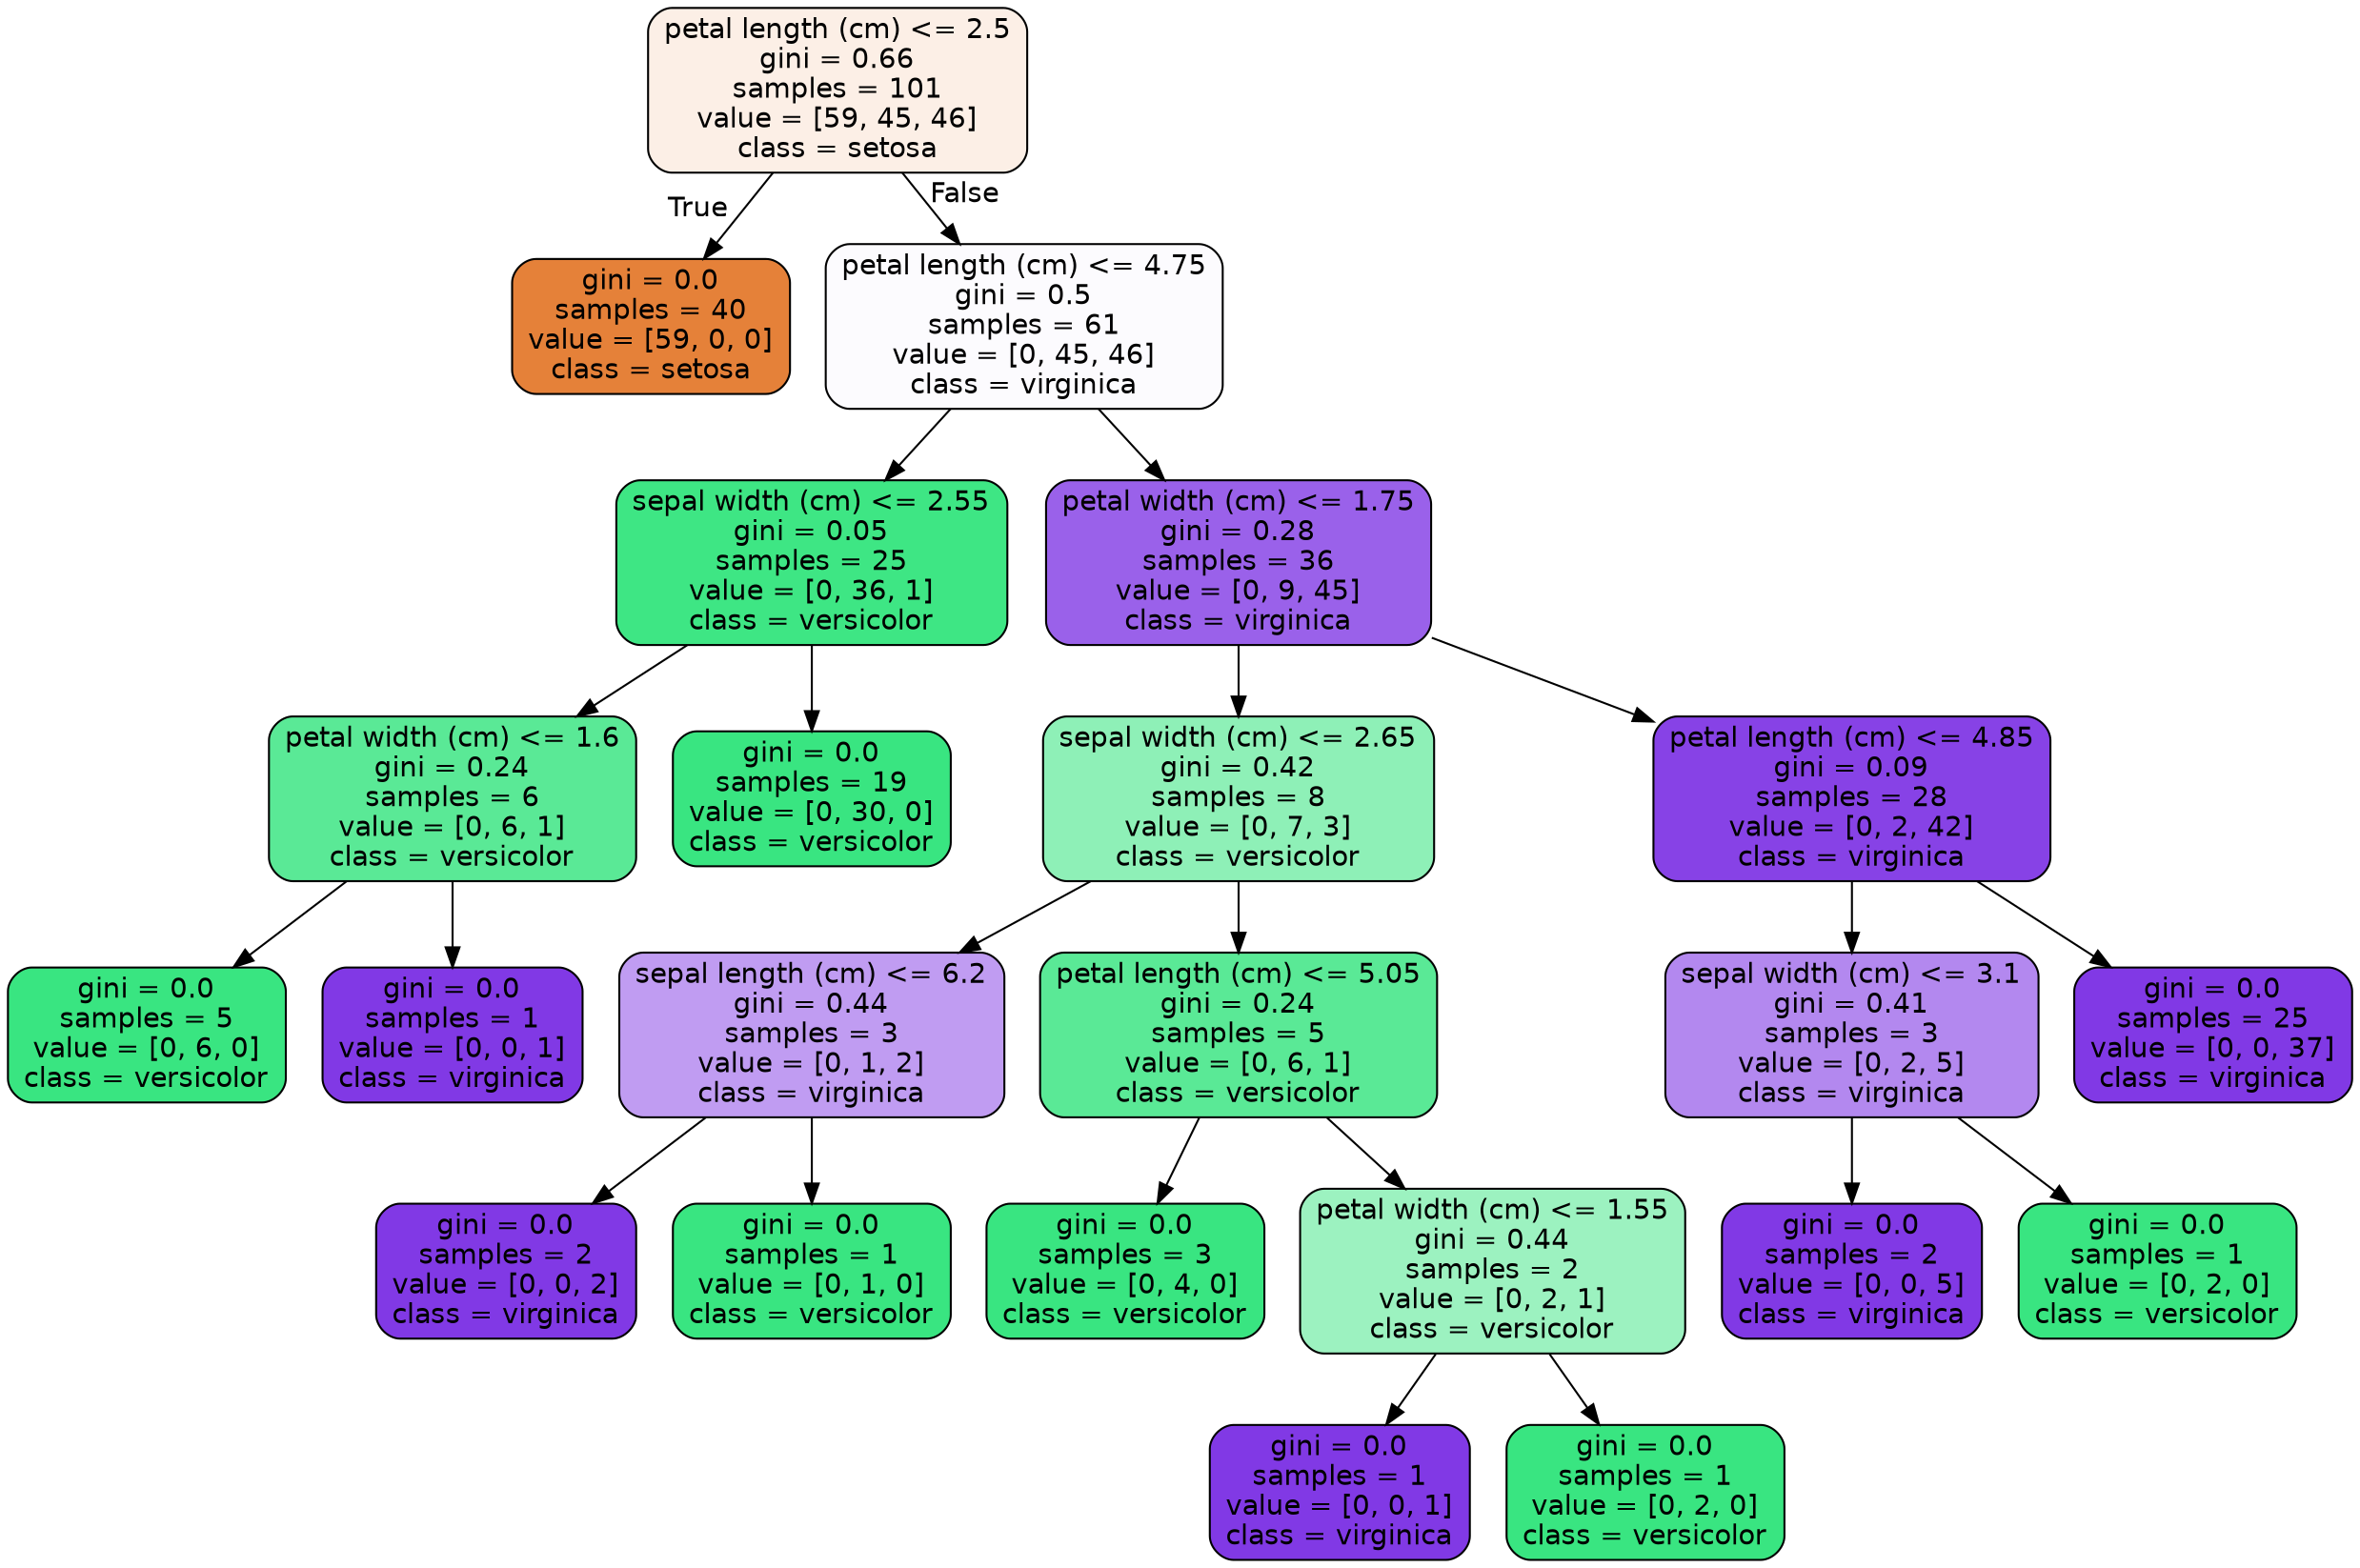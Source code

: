 digraph Tree {
node [shape=box, style="filled, rounded", color="black", fontname=helvetica] ;
edge [fontname=helvetica] ;
0 [label="petal length (cm) <= 2.5\ngini = 0.66\nsamples = 101\nvalue = [59, 45, 46]\nclass = setosa", fillcolor="#fcefe6"] ;
1 [label="gini = 0.0\nsamples = 40\nvalue = [59, 0, 0]\nclass = setosa", fillcolor="#e58139"] ;
0 -> 1 [labeldistance=2.5, labelangle=45, headlabel="True"] ;
2 [label="petal length (cm) <= 4.75\ngini = 0.5\nsamples = 61\nvalue = [0, 45, 46]\nclass = virginica", fillcolor="#fcfbfe"] ;
0 -> 2 [labeldistance=2.5, labelangle=-45, headlabel="False"] ;
3 [label="sepal width (cm) <= 2.55\ngini = 0.05\nsamples = 25\nvalue = [0, 36, 1]\nclass = versicolor", fillcolor="#3ee684"] ;
2 -> 3 ;
4 [label="petal width (cm) <= 1.6\ngini = 0.24\nsamples = 6\nvalue = [0, 6, 1]\nclass = versicolor", fillcolor="#5ae996"] ;
3 -> 4 ;
5 [label="gini = 0.0\nsamples = 5\nvalue = [0, 6, 0]\nclass = versicolor", fillcolor="#39e581"] ;
4 -> 5 ;
6 [label="gini = 0.0\nsamples = 1\nvalue = [0, 0, 1]\nclass = virginica", fillcolor="#8139e5"] ;
4 -> 6 ;
7 [label="gini = 0.0\nsamples = 19\nvalue = [0, 30, 0]\nclass = versicolor", fillcolor="#39e581"] ;
3 -> 7 ;
8 [label="petal width (cm) <= 1.75\ngini = 0.28\nsamples = 36\nvalue = [0, 9, 45]\nclass = virginica", fillcolor="#9a61ea"] ;
2 -> 8 ;
9 [label="sepal width (cm) <= 2.65\ngini = 0.42\nsamples = 8\nvalue = [0, 7, 3]\nclass = versicolor", fillcolor="#8ef0b7"] ;
8 -> 9 ;
10 [label="sepal length (cm) <= 6.2\ngini = 0.44\nsamples = 3\nvalue = [0, 1, 2]\nclass = virginica", fillcolor="#c09cf2"] ;
9 -> 10 ;
11 [label="gini = 0.0\nsamples = 2\nvalue = [0, 0, 2]\nclass = virginica", fillcolor="#8139e5"] ;
10 -> 11 ;
12 [label="gini = 0.0\nsamples = 1\nvalue = [0, 1, 0]\nclass = versicolor", fillcolor="#39e581"] ;
10 -> 12 ;
13 [label="petal length (cm) <= 5.05\ngini = 0.24\nsamples = 5\nvalue = [0, 6, 1]\nclass = versicolor", fillcolor="#5ae996"] ;
9 -> 13 ;
14 [label="gini = 0.0\nsamples = 3\nvalue = [0, 4, 0]\nclass = versicolor", fillcolor="#39e581"] ;
13 -> 14 ;
15 [label="petal width (cm) <= 1.55\ngini = 0.44\nsamples = 2\nvalue = [0, 2, 1]\nclass = versicolor", fillcolor="#9cf2c0"] ;
13 -> 15 ;
16 [label="gini = 0.0\nsamples = 1\nvalue = [0, 0, 1]\nclass = virginica", fillcolor="#8139e5"] ;
15 -> 16 ;
17 [label="gini = 0.0\nsamples = 1\nvalue = [0, 2, 0]\nclass = versicolor", fillcolor="#39e581"] ;
15 -> 17 ;
18 [label="petal length (cm) <= 4.85\ngini = 0.09\nsamples = 28\nvalue = [0, 2, 42]\nclass = virginica", fillcolor="#8742e6"] ;
8 -> 18 ;
19 [label="sepal width (cm) <= 3.1\ngini = 0.41\nsamples = 3\nvalue = [0, 2, 5]\nclass = virginica", fillcolor="#b388ef"] ;
18 -> 19 ;
20 [label="gini = 0.0\nsamples = 2\nvalue = [0, 0, 5]\nclass = virginica", fillcolor="#8139e5"] ;
19 -> 20 ;
21 [label="gini = 0.0\nsamples = 1\nvalue = [0, 2, 0]\nclass = versicolor", fillcolor="#39e581"] ;
19 -> 21 ;
22 [label="gini = 0.0\nsamples = 25\nvalue = [0, 0, 37]\nclass = virginica", fillcolor="#8139e5"] ;
18 -> 22 ;
}